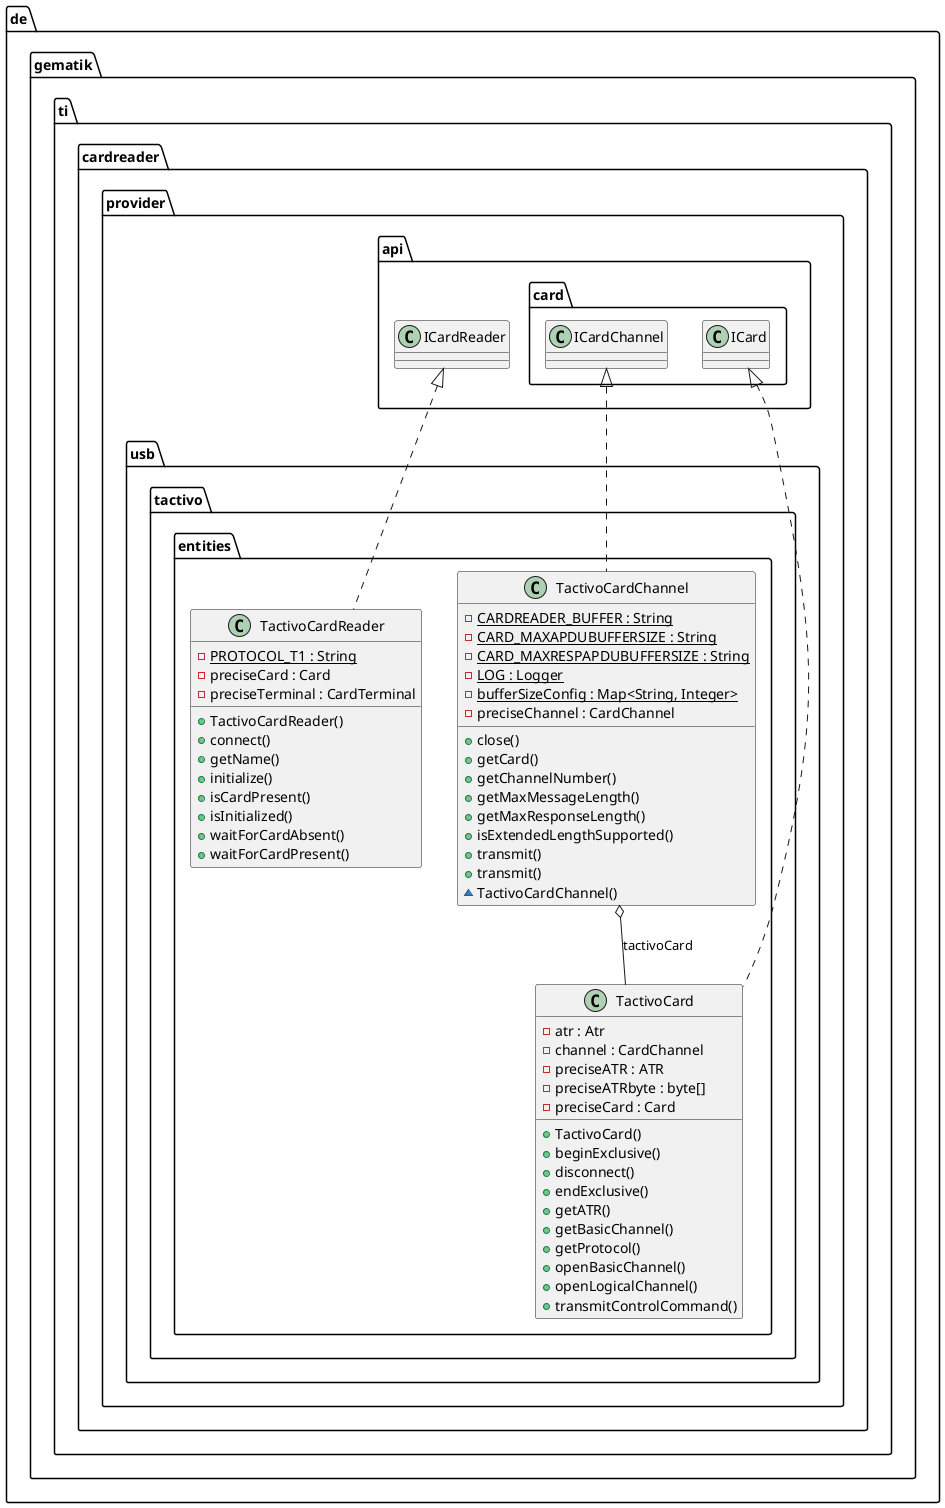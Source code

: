 @startuml



  namespace de.gematik.ti.cardreader.provider.usb.tactivo {
    namespace entities {
      class de.gematik.ti.cardreader.provider.usb.tactivo.entities.TactivoCard {
          - atr : Atr
          - channel : CardChannel
          - preciseATR : ATR
          - preciseATRbyte : byte[]
          - preciseCard : Card
          + TactivoCard()
          + beginExclusive()
          + disconnect()
          + endExclusive()
          + getATR()
          + getBasicChannel()
          + getProtocol()
          + openBasicChannel()
          + openLogicalChannel()
          + transmitControlCommand()
      }
    }
  }
  

  namespace de.gematik.ti.cardreader.provider.usb.tactivo {
    namespace entities {
      class de.gematik.ti.cardreader.provider.usb.tactivo.entities.TactivoCardChannel {
          {static} - CARDREADER_BUFFER : String
          {static} - CARD_MAXAPDUBUFFERSIZE : String
          {static} - CARD_MAXRESPAPDUBUFFERSIZE : String
          {static} - LOG : Logger
          {static} - bufferSizeConfig : Map<String, Integer>
          - preciseChannel : CardChannel
          + close()
          + getCard()
          + getChannelNumber()
          + getMaxMessageLength()
          + getMaxResponseLength()
          + isExtendedLengthSupported()
          + transmit()
          + transmit()
          ~ TactivoCardChannel()
      }
    }
  }
  

  namespace de.gematik.ti.cardreader.provider.usb.tactivo {
    namespace entities {
      class de.gematik.ti.cardreader.provider.usb.tactivo.entities.TactivoCardReader {
          {static} - PROTOCOL_T1 : String
          - preciseCard : Card
          - preciseTerminal : CardTerminal
          + TactivoCardReader()
          + connect()
          + getName()
          + initialize()
          + isCardPresent()
          + isInitialized()
          + waitForCardAbsent()
          + waitForCardPresent()
      }
    }
  }
  

  de.gematik.ti.cardreader.provider.usb.tactivo.entities.TactivoCard .up.|> de.gematik.ti.cardreader.provider.api.card.ICard
  de.gematik.ti.cardreader.provider.usb.tactivo.entities.TactivoCardChannel .up.|> de.gematik.ti.cardreader.provider.api.card.ICardChannel
  de.gematik.ti.cardreader.provider.usb.tactivo.entities.TactivoCardChannel o-- de.gematik.ti.cardreader.provider.usb.tactivo.entities.TactivoCard : tactivoCard
  de.gematik.ti.cardreader.provider.usb.tactivo.entities.TactivoCardReader .up.|> de.gematik.ti.cardreader.provider.api.ICardReader









@enduml
